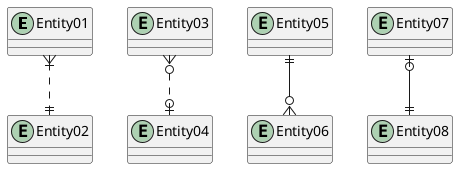 @startuml 概念データモデル

entity Entity01 {}
entity Entity02 {}
entity Entity03 {}
entity Entity04 {}
entity Entity05 {}
entity Entity06 {}
entity Entity07 {}
entity Entity08 {}

Entity01 }|..|| Entity02
Entity03 }o..o| Entity04
Entity05 ||--o{ Entity06
Entity07 |o--|| Entity08

@enduml
